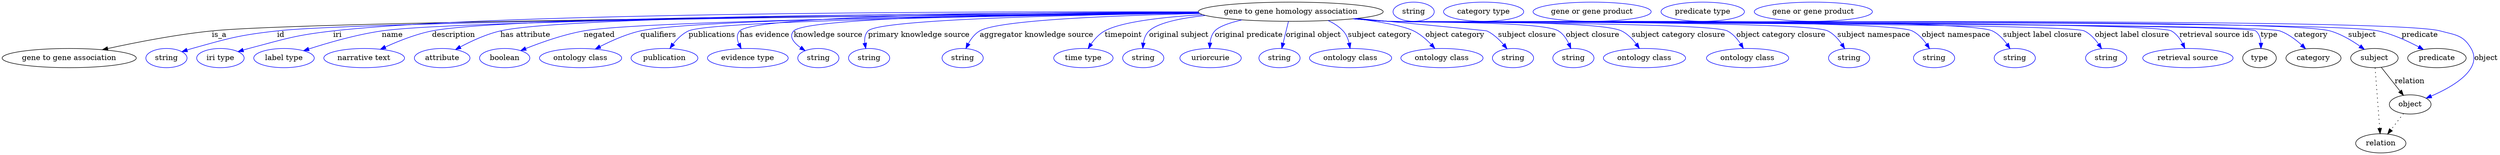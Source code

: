 digraph {
	graph [bb="0,0,4668.4,283"];
	node [label="\N"];
	"gene to gene homology association"	[height=0.5,
		label="gene to gene homology association",
		pos="2409.4,265",
		width=4.8024];
	"gene to gene association"	[height=0.5,
		pos="125.44,178",
		width=3.4844];
	"gene to gene homology association" -> "gene to gene association"	[label=is_a,
		lp="406.44,221.5",
		pos="e,187.59,193.7 2237.9,262.67 1783.9,258.93 573.03,247.34 392.44,229 325.88,222.24 251.1,207.62 197.65,195.92"];
	id	[color=blue,
		height=0.5,
		label=string,
		pos="307.44,178",
		width=1.0652];
	"gene to gene homology association" -> id	[color=blue,
		label=id,
		lp="521.44,221.5",
		pos="e,336.43,189.98 2237.7,262.66 1803.2,258.99 682.54,247.83 514.44,229 442.71,220.97 424.95,215.43 355.44,196 352.33,195.13 349.13,\
194.17 345.94,193.15",
		style=solid];
	iri	[color=blue,
		height=0.5,
		label="iri type",
		pos="408.44,178",
		width=1.2277];
	"gene to gene homology association" -> iri	[color=blue,
		label=iri,
		lp="627.44,221.5",
		pos="e,441.36,190.15 2236.5,264.72 1850.5,265.67 928.87,264.03 619.44,229 548.16,220.93 530.8,214.31 461.44,196 458.07,195.11 454.59,\
194.13 451.11,193.11",
		style=solid];
	name	[color=blue,
		height=0.5,
		label="label type",
		pos="527.44,178",
		width=1.5707];
	"gene to gene homology association" -> name	[color=blue,
		label=name,
		lp="730.44,221.5",
		pos="e,564.03,191.87 2237.6,262.86 1835.9,259.84 858.3,250.39 710.44,229 663.07,222.15 610.5,206.96 573.91,195.11",
		style=solid];
	description	[color=blue,
		height=0.5,
		label="narrative text",
		pos="677.44,178",
		width=2.0943];
	"gene to gene homology association" -> description	[color=blue,
		label=description,
		lp="843.94,221.5",
		pos="e,707.82,194.62 2236.8,263.7 1850.8,262.52 940.66,256.79 803.44,229 773.4,222.92 741.32,210.09 717.05,198.95",
		style=solid];
	"has attribute"	[color=blue,
		height=0.5,
		label=attribute,
		pos="822.44,178",
		width=1.4443];
	"gene to gene homology association" -> "has attribute"	[color=blue,
		label="has attribute",
		lp="978.44,221.5",
		pos="e,847.38,194.01 2236.7,263.83 1873.7,262.9 1055.4,257.61 931.44,229 904.93,222.88 877.09,209.98 856.18,198.82",
		style=solid];
	negated	[color=blue,
		height=0.5,
		label=boolean,
		pos="939.44,178",
		width=1.2999];
	"gene to gene homology association" -> negated	[color=blue,
		label=negated,
		lp="1115.4,221.5",
		pos="e,969.14,192.07 2238.3,262.34 1906.2,258.71 1196.7,248.73 1086.4,229 1048.8,222.26 1007.7,207.62 978.54,195.91",
		style=solid];
	qualifiers	[color=blue,
		height=0.5,
		label="ontology class",
		pos="1080.4,178",
		width=2.1304];
	"gene to gene homology association" -> qualifiers	[color=blue,
		label=qualifiers,
		lp="1225.9,221.5",
		pos="e,1107.9,194.93 2237.8,262.76 1926.5,259.97 1291.4,251.57 1192.4,229 1166,222.98 1138.2,210.6 1116.9,199.66",
		style=solid];
	publications	[color=blue,
		height=0.5,
		label=publication,
		pos="1237.4,178",
		width=1.7332];
	"gene to gene homology association" -> publications	[color=blue,
		label=publications,
		lp="1326.4,221.5",
		pos="e,1247.6,196.26 2238.4,262.2 1933.7,258.51 1324.9,248.71 1282.4,229 1271,223.68 1261.2,213.91 1253.6,204.41",
		style=solid];
	"has evidence"	[color=blue,
		height=0.5,
		label="evidence type",
		pos="1393.4,178",
		width=2.0943];
	"gene to gene homology association" -> "has evidence"	[color=blue,
		label="has evidence",
		lp="1424.9,221.5",
		pos="e,1381,195.82 2236.6,264.31 1950.7,263.96 1407.7,259.28 1378.4,229 1372.1,222.49 1373,213.45 1376.5,204.85",
		style=solid];
	"knowledge source"	[color=blue,
		height=0.5,
		label=string,
		pos="1525.4,178",
		width=1.0652];
	"gene to gene homology association" -> "knowledge source"	[color=blue,
		label="knowledge source",
		lp="1543.9,221.5",
		pos="e,1500.6,191.89 2237,263.61 1975.3,262.15 1505.2,255.79 1479.4,229 1469.5,218.73 1479.3,207.01 1492.3,197.49",
		style=solid];
	"primary knowledge source"	[color=blue,
		height=0.5,
		label=string,
		pos="1620.4,178",
		width=1.0652];
	"gene to gene homology association" -> "primary knowledge source"	[color=blue,
		label="primary knowledge source",
		lp="1713.4,221.5",
		pos="e,1614.1,196.03 2238.3,262.37 2012.2,259.35 1639.5,251.05 1618.4,229 1612.6,222.93 1611.5,214.31 1612.3,205.94",
		style=solid];
	"aggregator knowledge source"	[color=blue,
		height=0.5,
		label=string,
		pos="1795.4,178",
		width=1.0652];
	"gene to gene homology association" -> "aggregator knowledge source"	[color=blue,
		label="aggregator knowledge source",
		lp="1933.9,221.5",
		pos="e,1801.5,196 2239.6,261.56 2080.6,258.03 1862.3,249.48 1827.4,229 1818.2,223.58 1811.2,214.32 1806.1,205.24",
		style=solid];
	timepoint	[color=blue,
		height=0.5,
		label="time type",
		pos="2021.4,178",
		width=1.5346];
	"gene to gene homology association" -> timepoint	[color=blue,
		label=timepoint,
		lp="2096.4,221.5",
		pos="e,2030.2,195.91 2244.4,259.49 2170.6,255.04 2093.2,246.26 2061.4,229 2051.1,223.36 2042.4,213.81 2035.9,204.56",
		style=solid];
	"original subject"	[color=blue,
		height=0.5,
		label=string,
		pos="2133.4,178",
		width=1.0652];
	"gene to gene homology association" -> "original subject"	[color=blue,
		label="original subject",
		lp="2200.4,221.5",
		pos="e,2132.6,196.27 2250,258 2203.7,253.07 2161.1,244.34 2144.4,229 2138.1,223.19 2135,214.63 2133.6,206.24",
		style=solid];
	"original predicate"	[color=blue,
		height=0.5,
		label=uriorcurie,
		pos="2259.4,178",
		width=1.5887];
	"gene to gene homology association" -> "original predicate"	[color=blue,
		label="original predicate",
		lp="2330.9,221.5",
		pos="e,2257.7,196.34 2317.9,249.63 2295.2,244.31 2275.2,237.45 2267.4,229 2261.8,222.91 2259.3,214.52 2258.3,206.36",
		style=solid];
	"original object"	[color=blue,
		height=0.5,
		label=string,
		pos="2388.4,178",
		width=1.0652];
	"gene to gene homology association" -> "original object"	[color=blue,
		label="original object",
		lp="2451.9,221.5",
		pos="e,2392.7,196.18 2405.2,246.8 2402.3,235.16 2398.5,219.55 2395.2,206.24",
		style=solid];
	"subject category"	[color=blue,
		height=0.5,
		label="ontology class",
		pos="2521.4,178",
		width=2.1304];
	"gene to gene homology association" -> "subject category"	[color=blue,
		label="subject category",
		lp="2575.9,221.5",
		pos="e,2520.5,196.22 2479.3,248.51 2489.8,243.67 2499.7,237.32 2507.4,229 2513.2,222.79 2516.7,214.38 2518.7,206.22",
		style=solid];
	"object category"	[color=blue,
		height=0.5,
		label="ontology class",
		pos="2692.4,178",
		width=2.1304];
	"gene to gene homology association" -> "object category"	[color=blue,
		label="object category",
		lp="2716.9,221.5",
		pos="e,2679,196.2 2530.6,252.14 2575.2,246.39 2619.7,238.62 2639.4,229 2651.7,223.02 2663,213.21 2672,203.86",
		style=solid];
	"subject closure"	[color=blue,
		height=0.5,
		label=string,
		pos="2825.4,178",
		width=1.0652];
	"gene to gene homology association" -> "subject closure"	[color=blue,
		label="subject closure",
		lp="2851.9,221.5",
		pos="e,2814.2,195.49 2533.3,252.43 2639.3,242.5 2775,229.67 2776.4,229 2788.6,223.19 2799.4,213.03 2807.8,203.37",
		style=solid];
	"object closure"	[color=blue,
		height=0.5,
		label=string,
		pos="2938.4,178",
		width=1.0652];
	"gene to gene homology association" -> "object closure"	[color=blue,
		label="object closure",
		lp="2974.4,221.5",
		pos="e,2933.7,195.95 2530.3,252.08 2550.7,250.25 2571.7,248.48 2591.4,247 2626.8,244.35 2880.3,247.81 2910.4,229 2919.2,223.52 2925.5,\
214.26 2929.8,205.18",
		style=solid];
	"subject category closure"	[color=blue,
		height=0.5,
		label="ontology class",
		pos="3071.4,178",
		width=2.1304];
	"gene to gene homology association" -> "subject category closure"	[color=blue,
		label="subject category closure",
		lp="3134.9,221.5",
		pos="e,3061.8,196.19 2528.8,251.96 2549.7,250.11 2571.2,248.36 2591.4,247 2639.9,243.74 2984.7,250.17 3028.4,229 3039.5,223.65 3048.8,\
214.02 3055.9,204.62",
		style=solid];
	"object category closure"	[color=blue,
		height=0.5,
		label="ontology class",
		pos="3264.4,178",
		width=2.1304];
	"gene to gene homology association" -> "object category closure"	[color=blue,
		label="object category closure",
		lp="3326.9,221.5",
		pos="e,3256.5,196.2 2527.8,251.82 2549,249.96 2570.8,248.25 2591.4,247 2626.7,244.86 3195,245.13 3226.4,229 3236.7,223.71 3245,214.22 \
3251.2,204.92",
		style=solid];
	"subject namespace"	[color=blue,
		height=0.5,
		label=string,
		pos="3454.4,178",
		width=1.0652];
	"gene to gene homology association" -> "subject namespace"	[color=blue,
		label="subject namespace",
		lp="3500.4,221.5",
		pos="e,3446.1,195.75 2527.3,251.75 2548.6,249.89 2570.7,248.19 2591.4,247 2637.1,244.37 3373.4,249.26 3414.4,229 3425.3,223.65 3434.1,\
213.82 3440.7,204.29",
		style=solid];
	"object namespace"	[color=blue,
		height=0.5,
		label=string,
		pos="3613.4,178",
		width=1.0652];
	"gene to gene homology association" -> "object namespace"	[color=blue,
		label="object namespace",
		lp="3654.4,221.5",
		pos="e,3604.8,195.78 2526.8,251.74 2548.3,249.86 2570.5,248.17 2591.4,247 2645.9,243.96 3523.4,252.77 3572.4,229 3583.4,223.68 3592.5,\
213.86 3599.2,204.32",
		style=solid];
	"subject label closure"	[color=blue,
		height=0.5,
		label=string,
		pos="3764.4,178",
		width=1.0652];
	"gene to gene homology association" -> "subject label closure"	[color=blue,
		label="subject label closure",
		lp="3816.4,221.5",
		pos="e,3755.5,195.8 2526.3,251.74 2548,249.85 2570.4,248.15 2591.4,247 2654.2,243.58 3665.7,256 3722.4,229 3733.6,223.71 3742.8,213.89 \
3749.8,204.35",
		style=solid];
	"object label closure"	[color=blue,
		height=0.5,
		label=string,
		pos="3935.4,178",
		width=1.0652];
	"gene to gene homology association" -> "object label closure"	[color=blue,
		label="object label closure",
		lp="3983.9,221.5",
		pos="e,3926.8,195.8 2526.3,251.7 2548,249.82 2570.4,248.13 2591.4,247 2627.6,245.07 3861.8,244.71 3894.4,229 3905.4,223.7 3914.5,213.89 \
3921.3,204.35",
		style=solid];
	"retrieval source ids"	[color=blue,
		height=0.5,
		label="retrieval source",
		pos="4088.4,178",
		width=2.347];
	"gene to gene homology association" -> "retrieval source ids"	[color=blue,
		label="retrieval source ids",
		lp="4141.9,221.5",
		pos="e,4082.8,196.16 2526.3,251.67 2548,249.79 2570.4,248.11 2591.4,247 2632.1,244.85 4022,249.02 4057.4,229 4066.7,223.78 4073.5,214.56 \
4078.4,205.45",
		style=solid];
	type	[height=0.5,
		pos="4222.4,178",
		width=0.86659];
	"gene to gene homology association" -> type	[color=blue,
		label=type,
		lp="4240.4,221.5",
		pos="e,4225.1,195.98 2526.3,251.65 2548,249.77 2570.4,248.1 2591.4,247 2614,245.83 4198.5,243.9 4215.4,229 4221.9,223.32 4224.4,214.65 \
4225.1,206.12",
		style=solid];
	category	[height=0.5,
		pos="4323.4,178",
		width=1.4263];
	"gene to gene homology association" -> category	[color=blue,
		label=category,
		lp="4318.9,221.5",
		pos="e,4308.7,195.48 2525.8,251.69 2547.6,249.8 2570.2,248.1 2591.4,247 2637.7,244.59 4216.7,244.5 4260.4,229 4275.7,223.59 4290,212.84 \
4301.2,202.68",
		style=solid];
	subject	[height=0.5,
		pos="4437.4,178",
		width=1.2277];
	"gene to gene homology association" -> subject	[color=blue,
		label=subject,
		lp="4414.4,221.5",
		pos="e,4418.7,194.32 2525.8,251.68 2547.6,249.79 2570.2,248.1 2591.4,247 2689.3,241.94 4260.2,255.71 4354.4,229 4374.6,223.29 4394.8,\
211.3 4410.2,200.49",
		style=solid];
	predicate	[height=0.5,
		pos="4554.4,178",
		width=1.5165];
	"gene to gene homology association" -> predicate	[color=blue,
		label=predicate,
		lp="4522.4,221.5",
		pos="e,4529.3,194.12 2525.8,251.67 2547.6,249.78 2570.2,248.09 2591.4,247 2694.3,241.71 4343.9,251.28 4444.4,229 4471.2,223.07 4499.3,\
210.16 4520.4,198.95",
		style=solid];
	object	[height=0.5,
		pos="4504.4,91",
		width=1.0832];
	"gene to gene homology association" -> object	[color=blue,
		label=object,
		lp="4646.4,178",
		pos="e,4534.3,102.76 2525.8,251.66 2547.6,249.77 2570.2,248.09 2591.4,247 2700.7,241.41 4454.8,257.46 4560.4,229 4589.1,221.28 4603.5,\
221.64 4618.4,196 4641.1,157.11 4585,124.49 4543.7,106.65",
		style=solid];
	association_type	[color=blue,
		height=0.5,
		label=string,
		pos="2638.4,265",
		width=1.0652];
	association_category	[color=blue,
		height=0.5,
		label="category type",
		pos="2769.4,265",
		width=2.0762];
	subject -> object	[label=relation,
		lp="4503.4,134.5",
		pos="e,4491.8,108.05 4450.4,160.61 4460.3,147.95 4474.3,130.24 4485.5,115.98"];
	relation	[height=0.5,
		pos="4449.4,18",
		width=1.2999];
	subject -> relation	[pos="e,4448.1,36.188 4438.7,159.79 4440.8,132.48 4444.9,78.994 4447.4,46.38",
		style=dotted];
	"gene to gene homology association_subject"	[color=blue,
		height=0.5,
		label="gene or gene product",
		pos="2972.4,265",
		width=3.0692];
	"gene to gene homology association_predicate"	[color=blue,
		height=0.5,
		label="predicate type",
		pos="3178.4,265",
		width=2.1665];
	object -> relation	[pos="e,4462.3,35.54 4492,73.889 4485,64.939 4476.3,53.617 4468.5,43.584",
		style=dotted];
	"gene to gene homology association_object"	[color=blue,
		height=0.5,
		label="gene or gene product",
		pos="3384.4,265",
		width=3.0692];
}
